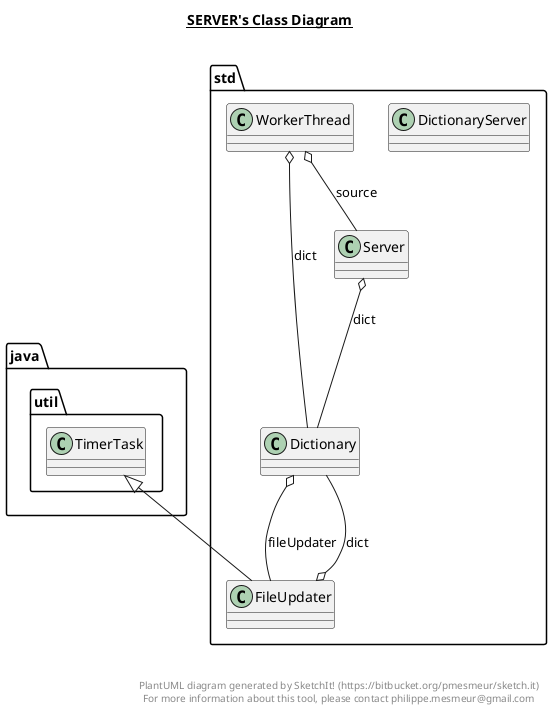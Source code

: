 @startuml

title __SERVER's Class Diagram__\n

  namespace std {
    class Dictionary {
    }
  }


  namespace std {
    class DictionaryServer {
    }
  }


  namespace std  {
    class FileUpdater {
    }
  }


  namespace std  {
    class Server {
    }
  }


  namespace std  {
    class WorkerThread {
    }
  }
  

  Dictionary o-- FileUpdater : fileUpdater
  FileUpdater -up-|> java.util.TimerTask
  FileUpdater o-- Dictionary : dict
  Server o-- Dictionary : dict
  WorkerThread o-- Dictionary : dict
  WorkerThread o-- Server : source


right footer


PlantUML diagram generated by SketchIt! (https://bitbucket.org/pmesmeur/sketch.it)
For more information about this tool, please contact philippe.mesmeur@gmail.com
endfooter

@enduml
